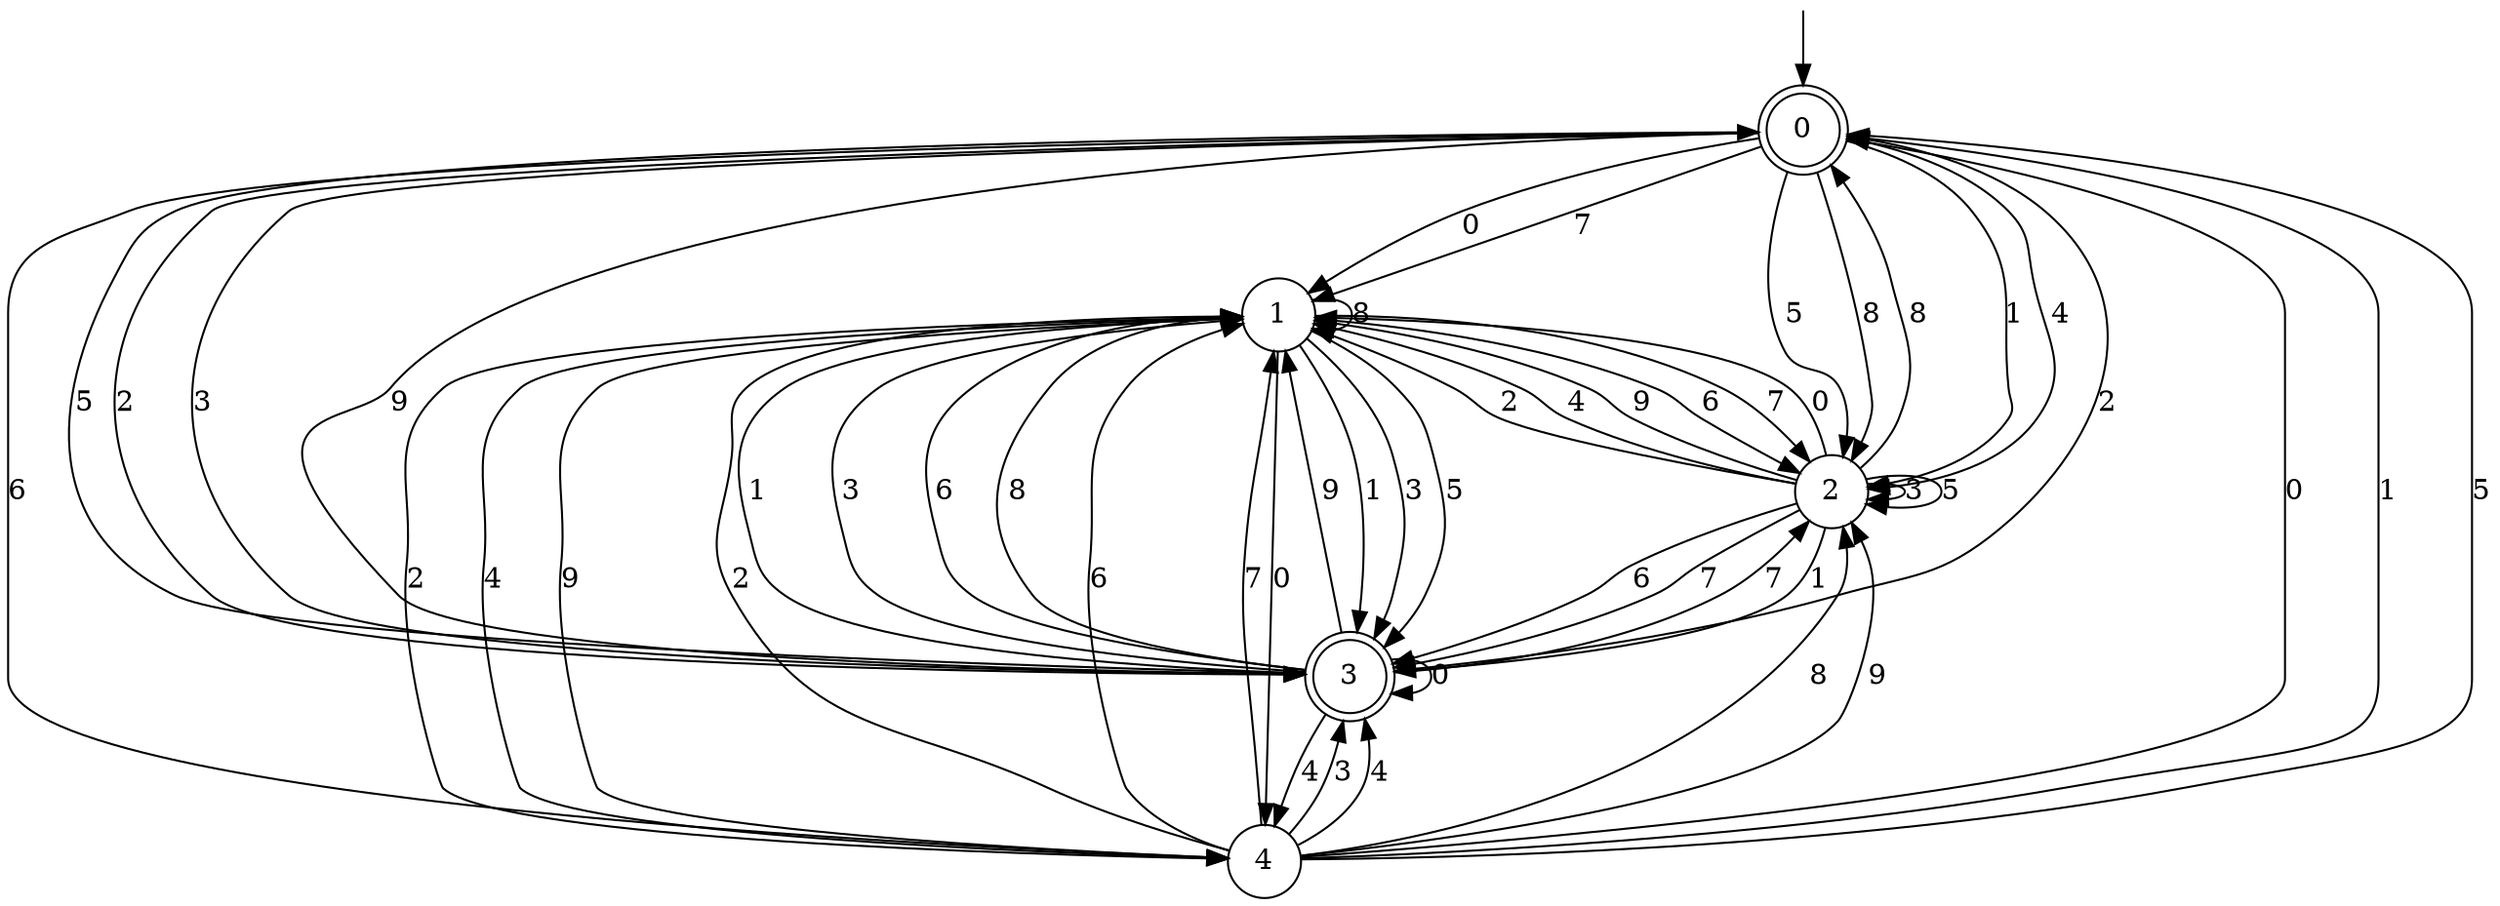 digraph g {

	s0 [shape="doublecircle" label="0"];
	s1 [shape="circle" label="1"];
	s2 [shape="circle" label="2"];
	s3 [shape="doublecircle" label="3"];
	s4 [shape="circle" label="4"];
	s0 -> s1 [label="0"];
	s0 -> s2 [label="1"];
	s0 -> s3 [label="2"];
	s0 -> s3 [label="3"];
	s0 -> s2 [label="4"];
	s0 -> s2 [label="5"];
	s0 -> s4 [label="6"];
	s0 -> s1 [label="7"];
	s0 -> s2 [label="8"];
	s0 -> s3 [label="9"];
	s1 -> s4 [label="0"];
	s1 -> s3 [label="1"];
	s1 -> s4 [label="2"];
	s1 -> s3 [label="3"];
	s1 -> s4 [label="4"];
	s1 -> s3 [label="5"];
	s1 -> s2 [label="6"];
	s1 -> s2 [label="7"];
	s1 -> s1 [label="8"];
	s1 -> s4 [label="9"];
	s2 -> s1 [label="0"];
	s2 -> s3 [label="1"];
	s2 -> s1 [label="2"];
	s2 -> s2 [label="3"];
	s2 -> s1 [label="4"];
	s2 -> s2 [label="5"];
	s2 -> s3 [label="6"];
	s2 -> s3 [label="7"];
	s2 -> s0 [label="8"];
	s2 -> s1 [label="9"];
	s3 -> s3 [label="0"];
	s3 -> s1 [label="1"];
	s3 -> s0 [label="2"];
	s3 -> s1 [label="3"];
	s3 -> s4 [label="4"];
	s3 -> s0 [label="5"];
	s3 -> s1 [label="6"];
	s3 -> s2 [label="7"];
	s3 -> s1 [label="8"];
	s3 -> s1 [label="9"];
	s4 -> s0 [label="0"];
	s4 -> s0 [label="1"];
	s4 -> s1 [label="2"];
	s4 -> s3 [label="3"];
	s4 -> s3 [label="4"];
	s4 -> s0 [label="5"];
	s4 -> s1 [label="6"];
	s4 -> s1 [label="7"];
	s4 -> s2 [label="8"];
	s4 -> s2 [label="9"];

__start0 [label="" shape="none" width="0" height="0"];
__start0 -> s0;

}
